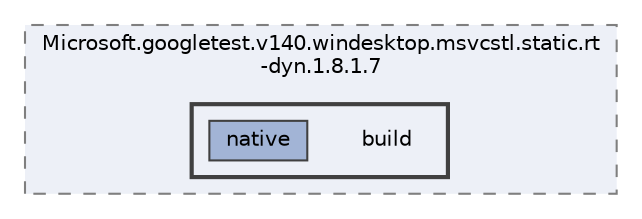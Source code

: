 digraph "C:/Users/taisei/Desktop/main/program/研究/DesignLab/packages/Microsoft.googletest.v140.windesktop.msvcstl.static.rt-dyn.1.8.1.7/build"
{
 // LATEX_PDF_SIZE
  bgcolor="transparent";
  edge [fontname=Helvetica,fontsize=10,labelfontname=Helvetica,labelfontsize=10];
  node [fontname=Helvetica,fontsize=10,shape=box,height=0.2,width=0.4];
  compound=true
  subgraph clusterdir_47161bc751a200c6beaac4c17556bf07 {
    graph [ bgcolor="#edf0f7", pencolor="grey50", label="Microsoft.googletest.v140.windesktop.msvcstl.static.rt\l-dyn.1.8.1.7", fontname=Helvetica,fontsize=10 style="filled,dashed", URL="dir_47161bc751a200c6beaac4c17556bf07.html",tooltip=""]
  subgraph clusterdir_0189b5ca4f3517daf768d13cb7a5a6b3 {
    graph [ bgcolor="#edf0f7", pencolor="grey25", label="", fontname=Helvetica,fontsize=10 style="filled,bold", URL="dir_0189b5ca4f3517daf768d13cb7a5a6b3.html",tooltip=""]
    dir_0189b5ca4f3517daf768d13cb7a5a6b3 [shape=plaintext, label="build"];
  dir_1b6cd15106e7963b35b2adbfa3b3a818 [label="native", fillcolor="#a2b4d6", color="grey25", style="filled", URL="dir_1b6cd15106e7963b35b2adbfa3b3a818.html",tooltip=""];
  }
  }
}
